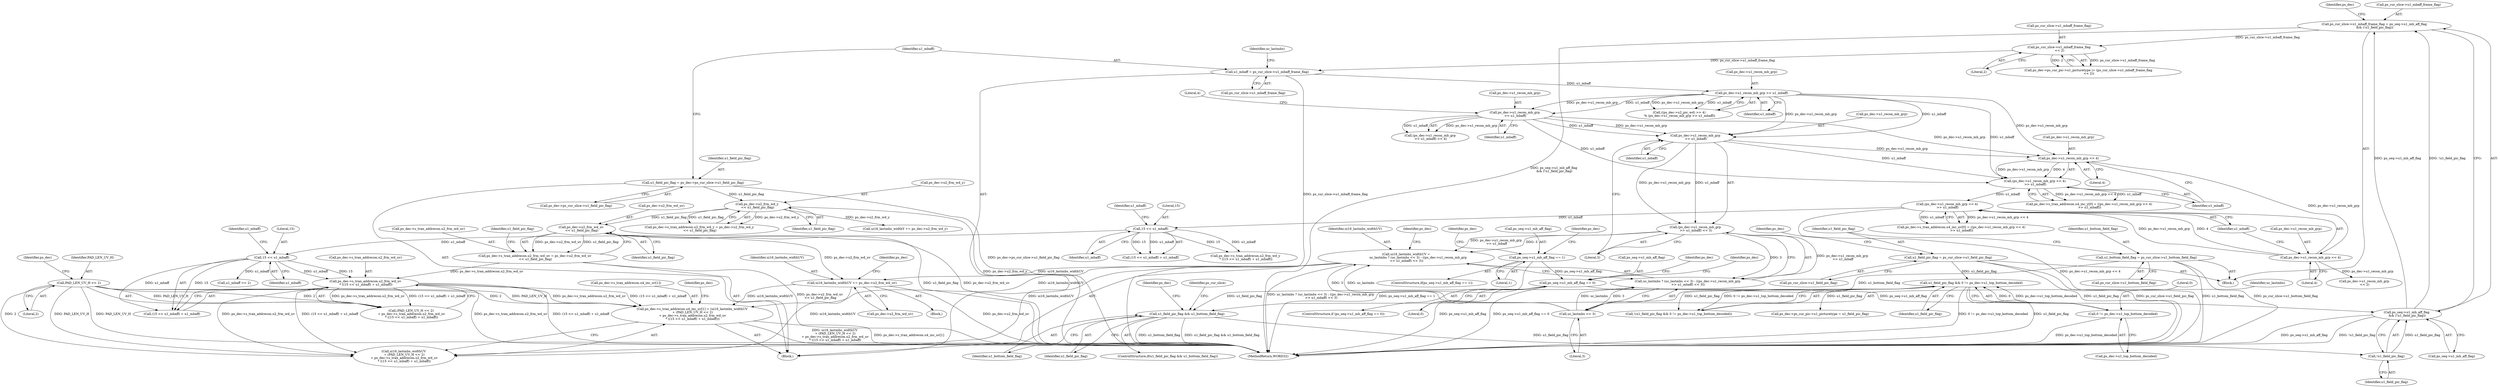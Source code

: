 digraph "0_Android_a78887bcffbc2995cf9ed72e0697acf560875e9e_3@integer" {
"1001817" [label="(Call,ps_dec->s_tran_addrecon.u4_inc_uv[1] = (ui16_lastmbs_widthUV\n + (PAD_LEN_UV_H << 2)\n + ps_dec->s_tran_addrecon.u2_frm_wd_uv\n * ((15 << u1_mbaff) + u1_mbaff)))"];
"1001757" [label="(Call,ui16_lastmbs_widthUV += ps_dec->u2_frm_wd_uv)"];
"1001744" [label="(Call,ps_dec->u2_frm_wd_uv\n << u1_field_pic_flag)"];
"1001733" [label="(Call,ps_dec->u2_frm_wd_y\n << u1_field_pic_flag)"];
"1001637" [label="(Call,u1_field_pic_flag = ps_dec->ps_cur_slice->u1_field_pic_flag)"];
"1001680" [label="(Call,ui16_lastmbs_widthUV =\n                        uc_lastmbs ? (uc_lastmbs << 3) : ((ps_dec->u1_recon_mb_grp\n >> u1_mbaff) << 3))"];
"1001684" [label="(Call,uc_lastmbs << 3)"];
"1001687" [label="(Call,(ps_dec->u1_recon_mb_grp\n >> u1_mbaff) << 3)"];
"1001688" [label="(Call,ps_dec->u1_recon_mb_grp\n >> u1_mbaff)"];
"1001659" [label="(Call,ps_dec->u1_recon_mb_grp >> u1_mbaff)"];
"1001645" [label="(Call,u1_mbaff = ps_cur_slice->u1_mbaff_frame_flag)"];
"1001327" [label="(Call,ps_cur_slice->u1_mbaff_frame_flag\n << 2)"];
"1001311" [label="(Call,ps_cur_slice->u1_mbaff_frame_flag = ps_seq->u1_mb_aff_flag\n && (!u1_field_pic_flag))"];
"1001315" [label="(Call,ps_seq->u1_mb_aff_flag\n && (!u1_field_pic_flag))"];
"1000309" [label="(Call,ps_seq->u1_mb_aff_flag == 0)"];
"1000281" [label="(Call,ps_seq->u1_mb_aff_flag == 1)"];
"1001319" [label="(Call,!u1_field_pic_flag)"];
"1001208" [label="(Call,u1_field_pic_flag && u1_bottom_field_flag)"];
"1000786" [label="(Call,u1_field_pic_flag && 0 != ps_dec->u1_top_bottom_decoded)"];
"1000178" [label="(Call,u1_field_pic_flag = ps_cur_slice->u1_field_pic_flag)"];
"1000788" [label="(Call,0 != ps_dec->u1_top_bottom_decoded)"];
"1000172" [label="(Call,u1_bottom_field_flag = ps_cur_slice->u1_bottom_field_flag)"];
"1001673" [label="(Call,ps_dec->u1_recon_mb_grp\n >> u1_mbaff)"];
"1001828" [label="(Call,PAD_LEN_UV_H << 2)"];
"1001831" [label="(Call,ps_dec->s_tran_addrecon.u2_frm_wd_uv\n * ((15 << u1_mbaff) + u1_mbaff))"];
"1001738" [label="(Call,ps_dec->s_tran_addrecon.u2_frm_wd_uv = ps_dec->u2_frm_wd_uv\n << u1_field_pic_flag)"];
"1001838" [label="(Call,15 << u1_mbaff)"];
"1001813" [label="(Call,15 << u1_mbaff)"];
"1001785" [label="(Call,(ps_dec->u1_recon_mb_grp << 4)\n >> u1_mbaff)"];
"1001786" [label="(Call,ps_dec->u1_recon_mb_grp << 4)"];
"1001771" [label="(Call,ps_dec->u1_recon_mb_grp << 4)"];
"1001770" [label="(Call,(ps_dec->u1_recon_mb_grp << 4)\n >> u1_mbaff)"];
"1001816" [label="(Identifier,u1_mbaff)"];
"1001757" [label="(Call,ui16_lastmbs_widthUV += ps_dec->u2_frm_wd_uv)"];
"1000281" [label="(Call,ps_seq->u1_mb_aff_flag == 1)"];
"1000188" [label="(Identifier,ps_dec)"];
"1001208" [label="(Call,u1_field_pic_flag && u1_bottom_field_flag)"];
"1001775" [label="(Literal,4)"];
"1001834" [label="(Identifier,ps_dec)"];
"1001637" [label="(Call,u1_field_pic_flag = ps_dec->ps_cur_slice->u1_field_pic_flag)"];
"1001827" [label="(Call,(PAD_LEN_UV_H << 2)\n + ps_dec->s_tran_addrecon.u2_frm_wd_uv\n * ((15 << u1_mbaff) + u1_mbaff))"];
"1001647" [label="(Call,ps_cur_slice->u1_mbaff_frame_flag)"];
"1001843" [label="(Identifier,ps_dec)"];
"1001677" [label="(Identifier,u1_mbaff)"];
"1001210" [label="(Identifier,u1_bottom_field_flag)"];
"1001771" [label="(Call,ps_dec->u1_recon_mb_grp << 4)"];
"1000310" [label="(Call,ps_seq->u1_mb_aff_flag)"];
"1001692" [label="(Identifier,u1_mbaff)"];
"1000285" [label="(Literal,1)"];
"1001851" [label="(Call,ps_dec->u1_recon_mb_grp\n << 2)"];
"1001688" [label="(Call,ps_dec->u1_recon_mb_grp\n >> u1_mbaff)"];
"1001772" [label="(Call,ps_dec->u1_recon_mb_grp)"];
"1001682" [label="(Call,uc_lastmbs ? (uc_lastmbs << 3) : ((ps_dec->u1_recon_mb_grp\n >> u1_mbaff) << 3))"];
"1001748" [label="(Identifier,u1_field_pic_flag)"];
"1001209" [label="(Identifier,u1_field_pic_flag)"];
"1000309" [label="(Call,ps_seq->u1_mb_aff_flag == 0)"];
"1001320" [label="(Identifier,u1_field_pic_flag)"];
"1001770" [label="(Call,(ps_dec->u1_recon_mb_grp << 4)\n >> u1_mbaff)"];
"1001815" [label="(Identifier,u1_mbaff)"];
"1000172" [label="(Call,u1_bottom_field_flag = ps_cur_slice->u1_bottom_field_flag)"];
"1001787" [label="(Call,ps_dec->u1_recon_mb_grp)"];
"1001315" [label="(Call,ps_seq->u1_mb_aff_flag\n && (!u1_field_pic_flag))"];
"1001762" [label="(Call,ps_dec->s_tran_addrecon.u4_inc_y[0] = ((ps_dec->u1_recon_mb_grp << 4)\n >> u1_mbaff))"];
"1001685" [label="(Identifier,uc_lastmbs)"];
"1001328" [label="(Call,ps_cur_slice->u1_mbaff_frame_flag)"];
"1001321" [label="(Call,ps_dec->ps_cur_pic->u1_picturetype |= (ps_cur_slice->u1_mbaff_frame_flag\n << 2))"];
"1000280" [label="(ControlStructure,if(ps_seq->u1_mb_aff_flag == 1))"];
"1001825" [label="(Call,ui16_lastmbs_widthUV\n + (PAD_LEN_UV_H << 2)\n + ps_dec->s_tran_addrecon.u2_frm_wd_uv\n * ((15 << u1_mbaff) + u1_mbaff))"];
"1001817" [label="(Call,ps_dec->s_tran_addrecon.u4_inc_uv[1] = (ui16_lastmbs_widthUV\n + (PAD_LEN_UV_H << 2)\n + ps_dec->s_tran_addrecon.u2_frm_wd_uv\n * ((15 << u1_mbaff) + u1_mbaff)))"];
"1000785" [label="(Call,!(u1_field_pic_flag && 0 != ps_dec->u1_top_bottom_decoded))"];
"1001814" [label="(Literal,15)"];
"1001697" [label="(Identifier,ps_dec)"];
"1001653" [label="(Call,((ps_dec->u2_pic_wd) >> 4)\n % (ps_dec->u1_recon_mb_grp >> u1_mbaff))"];
"1001674" [label="(Call,ps_dec->u1_recon_mb_grp)"];
"1000180" [label="(Call,ps_cur_slice->u1_field_pic_flag)"];
"1000282" [label="(Call,ps_seq->u1_mb_aff_flag)"];
"1001777" [label="(Call,ps_dec->s_tran_addrecon.u4_inc_uv[0] = ((ps_dec->u1_recon_mb_grp << 4)\n >> u1_mbaff))"];
"1001673" [label="(Call,ps_dec->u1_recon_mb_grp\n >> u1_mbaff)"];
"1001645" [label="(Call,u1_mbaff = ps_cur_slice->u1_mbaff_frame_flag)"];
"1001313" [label="(Identifier,ps_cur_slice)"];
"1000788" [label="(Call,0 != ps_dec->u1_top_bottom_decoded)"];
"1000790" [label="(Call,ps_dec->u1_top_bottom_decoded)"];
"1001639" [label="(Call,ps_dec->ps_cur_slice->u1_field_pic_flag)"];
"1001858" [label="(Call,u1_mbaff << 2)"];
"1000289" [label="(Identifier,ps_dec)"];
"1000322" [label="(Identifier,ps_dec)"];
"1001786" [label="(Call,ps_dec->u1_recon_mb_grp << 4)"];
"1001663" [label="(Identifier,u1_mbaff)"];
"1001733" [label="(Call,ps_dec->u2_frm_wd_y\n << u1_field_pic_flag)"];
"1001117" [label="(Call,ps_dec->ps_cur_pic->u1_picturetype = u1_field_pic_flag)"];
"1001646" [label="(Identifier,u1_mbaff)"];
"1001739" [label="(Call,ps_dec->s_tran_addrecon.u2_frm_wd_uv)"];
"1001686" [label="(Literal,3)"];
"1001693" [label="(Literal,3)"];
"1001840" [label="(Identifier,u1_mbaff)"];
"1001828" [label="(Call,PAD_LEN_UV_H << 2)"];
"1000308" [label="(ControlStructure,if (ps_seq->u1_mb_aff_flag == 0))"];
"1001316" [label="(Call,ps_seq->u1_mb_aff_flag)"];
"1001727" [label="(Call,ps_dec->s_tran_addrecon.u2_frm_wd_y = ps_dec->u2_frm_wd_y\n << u1_field_pic_flag)"];
"1000317" [label="(Identifier,ps_dec)"];
"1000789" [label="(Literal,0)"];
"1001684" [label="(Call,uc_lastmbs << 3)"];
"1001839" [label="(Literal,15)"];
"1001638" [label="(Identifier,u1_field_pic_flag)"];
"1001841" [label="(Identifier,u1_mbaff)"];
"1000174" [label="(Call,ps_cur_slice->u1_bottom_field_flag)"];
"1001751" [label="(Block,)"];
"1001776" [label="(Identifier,u1_mbaff)"];
"1000178" [label="(Call,u1_field_pic_flag = ps_cur_slice->u1_field_pic_flag)"];
"1001652" [label="(Identifier,uc_lastmbs)"];
"1001678" [label="(Literal,4)"];
"1000138" [label="(Block,)"];
"1001734" [label="(Call,ps_dec->u2_frm_wd_y)"];
"1001659" [label="(Call,ps_dec->u1_recon_mb_grp >> u1_mbaff)"];
"1001737" [label="(Identifier,u1_field_pic_flag)"];
"1001785" [label="(Call,(ps_dec->u1_recon_mb_grp << 4)\n >> u1_mbaff)"];
"1001680" [label="(Call,ui16_lastmbs_widthUV =\n                        uc_lastmbs ? (uc_lastmbs << 3) : ((ps_dec->u1_recon_mb_grp\n >> u1_mbaff) << 3))"];
"1001812" [label="(Call,(15 << u1_mbaff) + u1_mbaff)"];
"1001790" [label="(Literal,4)"];
"1001791" [label="(Identifier,u1_mbaff)"];
"1001752" [label="(Call,ui16_lastmbs_widthY += ps_dec->u2_frm_wd_y)"];
"1001672" [label="(Call,(ps_dec->u1_recon_mb_grp\n >> u1_mbaff) << 4)"];
"1001744" [label="(Call,ps_dec->u2_frm_wd_uv\n << u1_field_pic_flag)"];
"1001311" [label="(Call,ps_cur_slice->u1_mbaff_frame_flag = ps_seq->u1_mb_aff_flag\n && (!u1_field_pic_flag))"];
"1000305" [label="(Identifier,ps_dec)"];
"1000313" [label="(Literal,0)"];
"1001818" [label="(Call,ps_dec->s_tran_addrecon.u4_inc_uv[1])"];
"1001750" [label="(Identifier,u1_field_pic_flag)"];
"1001327" [label="(Call,ps_cur_slice->u1_mbaff_frame_flag\n << 2)"];
"1001745" [label="(Call,ps_dec->u2_frm_wd_uv)"];
"1001207" [label="(ControlStructure,if(u1_field_pic_flag && u1_bottom_field_flag))"];
"1001806" [label="(Call,ps_dec->s_tran_addrecon.u2_frm_wd_y\n * ((15 << u1_mbaff) + u1_mbaff))"];
"1001832" [label="(Call,ps_dec->s_tran_addrecon.u2_frm_wd_uv)"];
"1002052" [label="(MethodReturn,WORD32)"];
"1001687" [label="(Call,(ps_dec->u1_recon_mb_grp\n >> u1_mbaff) << 3)"];
"1001831" [label="(Call,ps_dec->s_tran_addrecon.u2_frm_wd_uv\n * ((15 << u1_mbaff) + u1_mbaff))"];
"1001635" [label="(Block,)"];
"1001331" [label="(Literal,2)"];
"1001324" [label="(Identifier,ps_dec)"];
"1001681" [label="(Identifier,ui16_lastmbs_widthUV)"];
"1001829" [label="(Identifier,PAD_LEN_UV_H)"];
"1001813" [label="(Call,15 << u1_mbaff)"];
"1001738" [label="(Call,ps_dec->s_tran_addrecon.u2_frm_wd_uv = ps_dec->u2_frm_wd_uv\n << u1_field_pic_flag)"];
"1001689" [label="(Call,ps_dec->u1_recon_mb_grp)"];
"1000786" [label="(Call,u1_field_pic_flag && 0 != ps_dec->u1_top_bottom_decoded)"];
"1000787" [label="(Identifier,u1_field_pic_flag)"];
"1001758" [label="(Identifier,ui16_lastmbs_widthUV)"];
"1001218" [label="(Identifier,ps_dec)"];
"1001759" [label="(Call,ps_dec->u2_frm_wd_uv)"];
"1001312" [label="(Call,ps_cur_slice->u1_mbaff_frame_flag)"];
"1001766" [label="(Identifier,ps_dec)"];
"1000173" [label="(Identifier,u1_bottom_field_flag)"];
"1001837" [label="(Call,(15 << u1_mbaff) + u1_mbaff)"];
"1001838" [label="(Call,15 << u1_mbaff)"];
"1001319" [label="(Call,!u1_field_pic_flag)"];
"1000179" [label="(Identifier,u1_field_pic_flag)"];
"1001660" [label="(Call,ps_dec->u1_recon_mb_grp)"];
"1001830" [label="(Literal,2)"];
"1001817" -> "1001635"  [label="AST: "];
"1001817" -> "1001825"  [label="CFG: "];
"1001818" -> "1001817"  [label="AST: "];
"1001825" -> "1001817"  [label="AST: "];
"1001843" -> "1001817"  [label="CFG: "];
"1001817" -> "1002052"  [label="DDG: ui16_lastmbs_widthUV\n + (PAD_LEN_UV_H << 2)\n + ps_dec->s_tran_addrecon.u2_frm_wd_uv\n * ((15 << u1_mbaff) + u1_mbaff)"];
"1001817" -> "1002052"  [label="DDG: ps_dec->s_tran_addrecon.u4_inc_uv[1]"];
"1001757" -> "1001817"  [label="DDG: ui16_lastmbs_widthUV"];
"1001680" -> "1001817"  [label="DDG: ui16_lastmbs_widthUV"];
"1001828" -> "1001817"  [label="DDG: PAD_LEN_UV_H"];
"1001828" -> "1001817"  [label="DDG: 2"];
"1001831" -> "1001817"  [label="DDG: ps_dec->s_tran_addrecon.u2_frm_wd_uv"];
"1001831" -> "1001817"  [label="DDG: (15 << u1_mbaff) + u1_mbaff"];
"1001757" -> "1001751"  [label="AST: "];
"1001757" -> "1001759"  [label="CFG: "];
"1001758" -> "1001757"  [label="AST: "];
"1001759" -> "1001757"  [label="AST: "];
"1001766" -> "1001757"  [label="CFG: "];
"1001757" -> "1002052"  [label="DDG: ps_dec->u2_frm_wd_uv"];
"1001744" -> "1001757"  [label="DDG: ps_dec->u2_frm_wd_uv"];
"1001680" -> "1001757"  [label="DDG: ui16_lastmbs_widthUV"];
"1001757" -> "1001825"  [label="DDG: ui16_lastmbs_widthUV"];
"1001744" -> "1001738"  [label="AST: "];
"1001744" -> "1001748"  [label="CFG: "];
"1001745" -> "1001744"  [label="AST: "];
"1001748" -> "1001744"  [label="AST: "];
"1001738" -> "1001744"  [label="CFG: "];
"1001744" -> "1002052"  [label="DDG: u1_field_pic_flag"];
"1001744" -> "1002052"  [label="DDG: ps_dec->u2_frm_wd_uv"];
"1001744" -> "1001738"  [label="DDG: ps_dec->u2_frm_wd_uv"];
"1001744" -> "1001738"  [label="DDG: u1_field_pic_flag"];
"1001733" -> "1001744"  [label="DDG: u1_field_pic_flag"];
"1001733" -> "1001727"  [label="AST: "];
"1001733" -> "1001737"  [label="CFG: "];
"1001734" -> "1001733"  [label="AST: "];
"1001737" -> "1001733"  [label="AST: "];
"1001727" -> "1001733"  [label="CFG: "];
"1001733" -> "1002052"  [label="DDG: ps_dec->u2_frm_wd_y"];
"1001733" -> "1001727"  [label="DDG: ps_dec->u2_frm_wd_y"];
"1001733" -> "1001727"  [label="DDG: u1_field_pic_flag"];
"1001637" -> "1001733"  [label="DDG: u1_field_pic_flag"];
"1001733" -> "1001752"  [label="DDG: ps_dec->u2_frm_wd_y"];
"1001637" -> "1001635"  [label="AST: "];
"1001637" -> "1001639"  [label="CFG: "];
"1001638" -> "1001637"  [label="AST: "];
"1001639" -> "1001637"  [label="AST: "];
"1001646" -> "1001637"  [label="CFG: "];
"1001637" -> "1002052"  [label="DDG: ps_dec->ps_cur_slice->u1_field_pic_flag"];
"1001680" -> "1001635"  [label="AST: "];
"1001680" -> "1001682"  [label="CFG: "];
"1001681" -> "1001680"  [label="AST: "];
"1001682" -> "1001680"  [label="AST: "];
"1001697" -> "1001680"  [label="CFG: "];
"1001680" -> "1002052"  [label="DDG: uc_lastmbs ? (uc_lastmbs << 3) : ((ps_dec->u1_recon_mb_grp\n >> u1_mbaff) << 3)"];
"1001684" -> "1001680"  [label="DDG: uc_lastmbs"];
"1001684" -> "1001680"  [label="DDG: 3"];
"1001687" -> "1001680"  [label="DDG: ps_dec->u1_recon_mb_grp\n >> u1_mbaff"];
"1001687" -> "1001680"  [label="DDG: 3"];
"1001680" -> "1001825"  [label="DDG: ui16_lastmbs_widthUV"];
"1001684" -> "1001682"  [label="AST: "];
"1001684" -> "1001686"  [label="CFG: "];
"1001685" -> "1001684"  [label="AST: "];
"1001686" -> "1001684"  [label="AST: "];
"1001682" -> "1001684"  [label="CFG: "];
"1001684" -> "1001682"  [label="DDG: uc_lastmbs"];
"1001684" -> "1001682"  [label="DDG: 3"];
"1001687" -> "1001682"  [label="AST: "];
"1001687" -> "1001693"  [label="CFG: "];
"1001688" -> "1001687"  [label="AST: "];
"1001693" -> "1001687"  [label="AST: "];
"1001682" -> "1001687"  [label="CFG: "];
"1001687" -> "1001682"  [label="DDG: ps_dec->u1_recon_mb_grp\n >> u1_mbaff"];
"1001687" -> "1001682"  [label="DDG: 3"];
"1001688" -> "1001687"  [label="DDG: ps_dec->u1_recon_mb_grp"];
"1001688" -> "1001687"  [label="DDG: u1_mbaff"];
"1001688" -> "1001692"  [label="CFG: "];
"1001689" -> "1001688"  [label="AST: "];
"1001692" -> "1001688"  [label="AST: "];
"1001693" -> "1001688"  [label="CFG: "];
"1001659" -> "1001688"  [label="DDG: ps_dec->u1_recon_mb_grp"];
"1001659" -> "1001688"  [label="DDG: u1_mbaff"];
"1001673" -> "1001688"  [label="DDG: ps_dec->u1_recon_mb_grp"];
"1001673" -> "1001688"  [label="DDG: u1_mbaff"];
"1001688" -> "1001771"  [label="DDG: ps_dec->u1_recon_mb_grp"];
"1001688" -> "1001770"  [label="DDG: u1_mbaff"];
"1001659" -> "1001653"  [label="AST: "];
"1001659" -> "1001663"  [label="CFG: "];
"1001660" -> "1001659"  [label="AST: "];
"1001663" -> "1001659"  [label="AST: "];
"1001653" -> "1001659"  [label="CFG: "];
"1001659" -> "1001653"  [label="DDG: ps_dec->u1_recon_mb_grp"];
"1001659" -> "1001653"  [label="DDG: u1_mbaff"];
"1001645" -> "1001659"  [label="DDG: u1_mbaff"];
"1001659" -> "1001673"  [label="DDG: ps_dec->u1_recon_mb_grp"];
"1001659" -> "1001673"  [label="DDG: u1_mbaff"];
"1001659" -> "1001771"  [label="DDG: ps_dec->u1_recon_mb_grp"];
"1001659" -> "1001770"  [label="DDG: u1_mbaff"];
"1001645" -> "1001635"  [label="AST: "];
"1001645" -> "1001647"  [label="CFG: "];
"1001646" -> "1001645"  [label="AST: "];
"1001647" -> "1001645"  [label="AST: "];
"1001652" -> "1001645"  [label="CFG: "];
"1001645" -> "1002052"  [label="DDG: ps_cur_slice->u1_mbaff_frame_flag"];
"1001327" -> "1001645"  [label="DDG: ps_cur_slice->u1_mbaff_frame_flag"];
"1001327" -> "1001321"  [label="AST: "];
"1001327" -> "1001331"  [label="CFG: "];
"1001328" -> "1001327"  [label="AST: "];
"1001331" -> "1001327"  [label="AST: "];
"1001321" -> "1001327"  [label="CFG: "];
"1001327" -> "1001321"  [label="DDG: ps_cur_slice->u1_mbaff_frame_flag"];
"1001327" -> "1001321"  [label="DDG: 2"];
"1001311" -> "1001327"  [label="DDG: ps_cur_slice->u1_mbaff_frame_flag"];
"1001311" -> "1000138"  [label="AST: "];
"1001311" -> "1001315"  [label="CFG: "];
"1001312" -> "1001311"  [label="AST: "];
"1001315" -> "1001311"  [label="AST: "];
"1001324" -> "1001311"  [label="CFG: "];
"1001311" -> "1002052"  [label="DDG: ps_seq->u1_mb_aff_flag\n && (!u1_field_pic_flag)"];
"1001315" -> "1001311"  [label="DDG: ps_seq->u1_mb_aff_flag"];
"1001315" -> "1001311"  [label="DDG: !u1_field_pic_flag"];
"1001315" -> "1001316"  [label="CFG: "];
"1001315" -> "1001319"  [label="CFG: "];
"1001316" -> "1001315"  [label="AST: "];
"1001319" -> "1001315"  [label="AST: "];
"1001315" -> "1002052"  [label="DDG: ps_seq->u1_mb_aff_flag"];
"1001315" -> "1002052"  [label="DDG: !u1_field_pic_flag"];
"1000309" -> "1001315"  [label="DDG: ps_seq->u1_mb_aff_flag"];
"1001319" -> "1001315"  [label="DDG: u1_field_pic_flag"];
"1000309" -> "1000308"  [label="AST: "];
"1000309" -> "1000313"  [label="CFG: "];
"1000310" -> "1000309"  [label="AST: "];
"1000313" -> "1000309"  [label="AST: "];
"1000317" -> "1000309"  [label="CFG: "];
"1000322" -> "1000309"  [label="CFG: "];
"1000309" -> "1002052"  [label="DDG: ps_seq->u1_mb_aff_flag"];
"1000309" -> "1002052"  [label="DDG: ps_seq->u1_mb_aff_flag == 0"];
"1000281" -> "1000309"  [label="DDG: ps_seq->u1_mb_aff_flag"];
"1000281" -> "1000280"  [label="AST: "];
"1000281" -> "1000285"  [label="CFG: "];
"1000282" -> "1000281"  [label="AST: "];
"1000285" -> "1000281"  [label="AST: "];
"1000289" -> "1000281"  [label="CFG: "];
"1000305" -> "1000281"  [label="CFG: "];
"1000281" -> "1002052"  [label="DDG: ps_seq->u1_mb_aff_flag == 1"];
"1001319" -> "1001320"  [label="CFG: "];
"1001320" -> "1001319"  [label="AST: "];
"1001208" -> "1001319"  [label="DDG: u1_field_pic_flag"];
"1001208" -> "1001207"  [label="AST: "];
"1001208" -> "1001209"  [label="CFG: "];
"1001208" -> "1001210"  [label="CFG: "];
"1001209" -> "1001208"  [label="AST: "];
"1001210" -> "1001208"  [label="AST: "];
"1001218" -> "1001208"  [label="CFG: "];
"1001313" -> "1001208"  [label="CFG: "];
"1001208" -> "1002052"  [label="DDG: u1_field_pic_flag && u1_bottom_field_flag"];
"1001208" -> "1002052"  [label="DDG: u1_bottom_field_flag"];
"1000786" -> "1001208"  [label="DDG: u1_field_pic_flag"];
"1000172" -> "1001208"  [label="DDG: u1_bottom_field_flag"];
"1000786" -> "1000785"  [label="AST: "];
"1000786" -> "1000787"  [label="CFG: "];
"1000786" -> "1000788"  [label="CFG: "];
"1000787" -> "1000786"  [label="AST: "];
"1000788" -> "1000786"  [label="AST: "];
"1000785" -> "1000786"  [label="CFG: "];
"1000786" -> "1002052"  [label="DDG: 0 != ps_dec->u1_top_bottom_decoded"];
"1000786" -> "1002052"  [label="DDG: u1_field_pic_flag"];
"1000786" -> "1000785"  [label="DDG: u1_field_pic_flag"];
"1000786" -> "1000785"  [label="DDG: 0 != ps_dec->u1_top_bottom_decoded"];
"1000178" -> "1000786"  [label="DDG: u1_field_pic_flag"];
"1000788" -> "1000786"  [label="DDG: 0"];
"1000788" -> "1000786"  [label="DDG: ps_dec->u1_top_bottom_decoded"];
"1000786" -> "1001117"  [label="DDG: u1_field_pic_flag"];
"1000178" -> "1000138"  [label="AST: "];
"1000178" -> "1000180"  [label="CFG: "];
"1000179" -> "1000178"  [label="AST: "];
"1000180" -> "1000178"  [label="AST: "];
"1000188" -> "1000178"  [label="CFG: "];
"1000178" -> "1002052"  [label="DDG: u1_field_pic_flag"];
"1000178" -> "1002052"  [label="DDG: ps_cur_slice->u1_field_pic_flag"];
"1000788" -> "1000790"  [label="CFG: "];
"1000789" -> "1000788"  [label="AST: "];
"1000790" -> "1000788"  [label="AST: "];
"1000788" -> "1002052"  [label="DDG: ps_dec->u1_top_bottom_decoded"];
"1000172" -> "1000138"  [label="AST: "];
"1000172" -> "1000174"  [label="CFG: "];
"1000173" -> "1000172"  [label="AST: "];
"1000174" -> "1000172"  [label="AST: "];
"1000179" -> "1000172"  [label="CFG: "];
"1000172" -> "1002052"  [label="DDG: u1_bottom_field_flag"];
"1000172" -> "1002052"  [label="DDG: ps_cur_slice->u1_bottom_field_flag"];
"1001673" -> "1001672"  [label="AST: "];
"1001673" -> "1001677"  [label="CFG: "];
"1001674" -> "1001673"  [label="AST: "];
"1001677" -> "1001673"  [label="AST: "];
"1001678" -> "1001673"  [label="CFG: "];
"1001673" -> "1001672"  [label="DDG: ps_dec->u1_recon_mb_grp"];
"1001673" -> "1001672"  [label="DDG: u1_mbaff"];
"1001673" -> "1001771"  [label="DDG: ps_dec->u1_recon_mb_grp"];
"1001673" -> "1001770"  [label="DDG: u1_mbaff"];
"1001828" -> "1001827"  [label="AST: "];
"1001828" -> "1001830"  [label="CFG: "];
"1001829" -> "1001828"  [label="AST: "];
"1001830" -> "1001828"  [label="AST: "];
"1001834" -> "1001828"  [label="CFG: "];
"1001828" -> "1002052"  [label="DDG: PAD_LEN_UV_H"];
"1001828" -> "1001825"  [label="DDG: PAD_LEN_UV_H"];
"1001828" -> "1001825"  [label="DDG: 2"];
"1001828" -> "1001827"  [label="DDG: PAD_LEN_UV_H"];
"1001828" -> "1001827"  [label="DDG: 2"];
"1001831" -> "1001827"  [label="AST: "];
"1001831" -> "1001837"  [label="CFG: "];
"1001832" -> "1001831"  [label="AST: "];
"1001837" -> "1001831"  [label="AST: "];
"1001827" -> "1001831"  [label="CFG: "];
"1001831" -> "1002052"  [label="DDG: (15 << u1_mbaff) + u1_mbaff"];
"1001831" -> "1002052"  [label="DDG: ps_dec->s_tran_addrecon.u2_frm_wd_uv"];
"1001831" -> "1001825"  [label="DDG: ps_dec->s_tran_addrecon.u2_frm_wd_uv"];
"1001831" -> "1001825"  [label="DDG: (15 << u1_mbaff) + u1_mbaff"];
"1001831" -> "1001827"  [label="DDG: ps_dec->s_tran_addrecon.u2_frm_wd_uv"];
"1001831" -> "1001827"  [label="DDG: (15 << u1_mbaff) + u1_mbaff"];
"1001738" -> "1001831"  [label="DDG: ps_dec->s_tran_addrecon.u2_frm_wd_uv"];
"1001838" -> "1001831"  [label="DDG: 15"];
"1001838" -> "1001831"  [label="DDG: u1_mbaff"];
"1001738" -> "1001635"  [label="AST: "];
"1001739" -> "1001738"  [label="AST: "];
"1001750" -> "1001738"  [label="CFG: "];
"1001738" -> "1002052"  [label="DDG: ps_dec->u2_frm_wd_uv\n << u1_field_pic_flag"];
"1001838" -> "1001837"  [label="AST: "];
"1001838" -> "1001840"  [label="CFG: "];
"1001839" -> "1001838"  [label="AST: "];
"1001840" -> "1001838"  [label="AST: "];
"1001841" -> "1001838"  [label="CFG: "];
"1001838" -> "1001837"  [label="DDG: 15"];
"1001838" -> "1001837"  [label="DDG: u1_mbaff"];
"1001813" -> "1001838"  [label="DDG: u1_mbaff"];
"1001838" -> "1001858"  [label="DDG: u1_mbaff"];
"1001813" -> "1001812"  [label="AST: "];
"1001813" -> "1001815"  [label="CFG: "];
"1001814" -> "1001813"  [label="AST: "];
"1001815" -> "1001813"  [label="AST: "];
"1001816" -> "1001813"  [label="CFG: "];
"1001813" -> "1001806"  [label="DDG: 15"];
"1001813" -> "1001806"  [label="DDG: u1_mbaff"];
"1001813" -> "1001812"  [label="DDG: 15"];
"1001813" -> "1001812"  [label="DDG: u1_mbaff"];
"1001785" -> "1001813"  [label="DDG: u1_mbaff"];
"1001785" -> "1001777"  [label="AST: "];
"1001785" -> "1001791"  [label="CFG: "];
"1001786" -> "1001785"  [label="AST: "];
"1001791" -> "1001785"  [label="AST: "];
"1001777" -> "1001785"  [label="CFG: "];
"1001785" -> "1002052"  [label="DDG: ps_dec->u1_recon_mb_grp << 4"];
"1001785" -> "1001777"  [label="DDG: ps_dec->u1_recon_mb_grp << 4"];
"1001785" -> "1001777"  [label="DDG: u1_mbaff"];
"1001786" -> "1001785"  [label="DDG: ps_dec->u1_recon_mb_grp"];
"1001786" -> "1001785"  [label="DDG: 4"];
"1001770" -> "1001785"  [label="DDG: u1_mbaff"];
"1001786" -> "1001790"  [label="CFG: "];
"1001787" -> "1001786"  [label="AST: "];
"1001790" -> "1001786"  [label="AST: "];
"1001791" -> "1001786"  [label="CFG: "];
"1001771" -> "1001786"  [label="DDG: ps_dec->u1_recon_mb_grp"];
"1001786" -> "1001851"  [label="DDG: ps_dec->u1_recon_mb_grp"];
"1001771" -> "1001770"  [label="AST: "];
"1001771" -> "1001775"  [label="CFG: "];
"1001772" -> "1001771"  [label="AST: "];
"1001775" -> "1001771"  [label="AST: "];
"1001776" -> "1001771"  [label="CFG: "];
"1001771" -> "1001770"  [label="DDG: ps_dec->u1_recon_mb_grp"];
"1001771" -> "1001770"  [label="DDG: 4"];
"1001770" -> "1001762"  [label="AST: "];
"1001770" -> "1001776"  [label="CFG: "];
"1001776" -> "1001770"  [label="AST: "];
"1001762" -> "1001770"  [label="CFG: "];
"1001770" -> "1001762"  [label="DDG: ps_dec->u1_recon_mb_grp << 4"];
"1001770" -> "1001762"  [label="DDG: u1_mbaff"];
}
